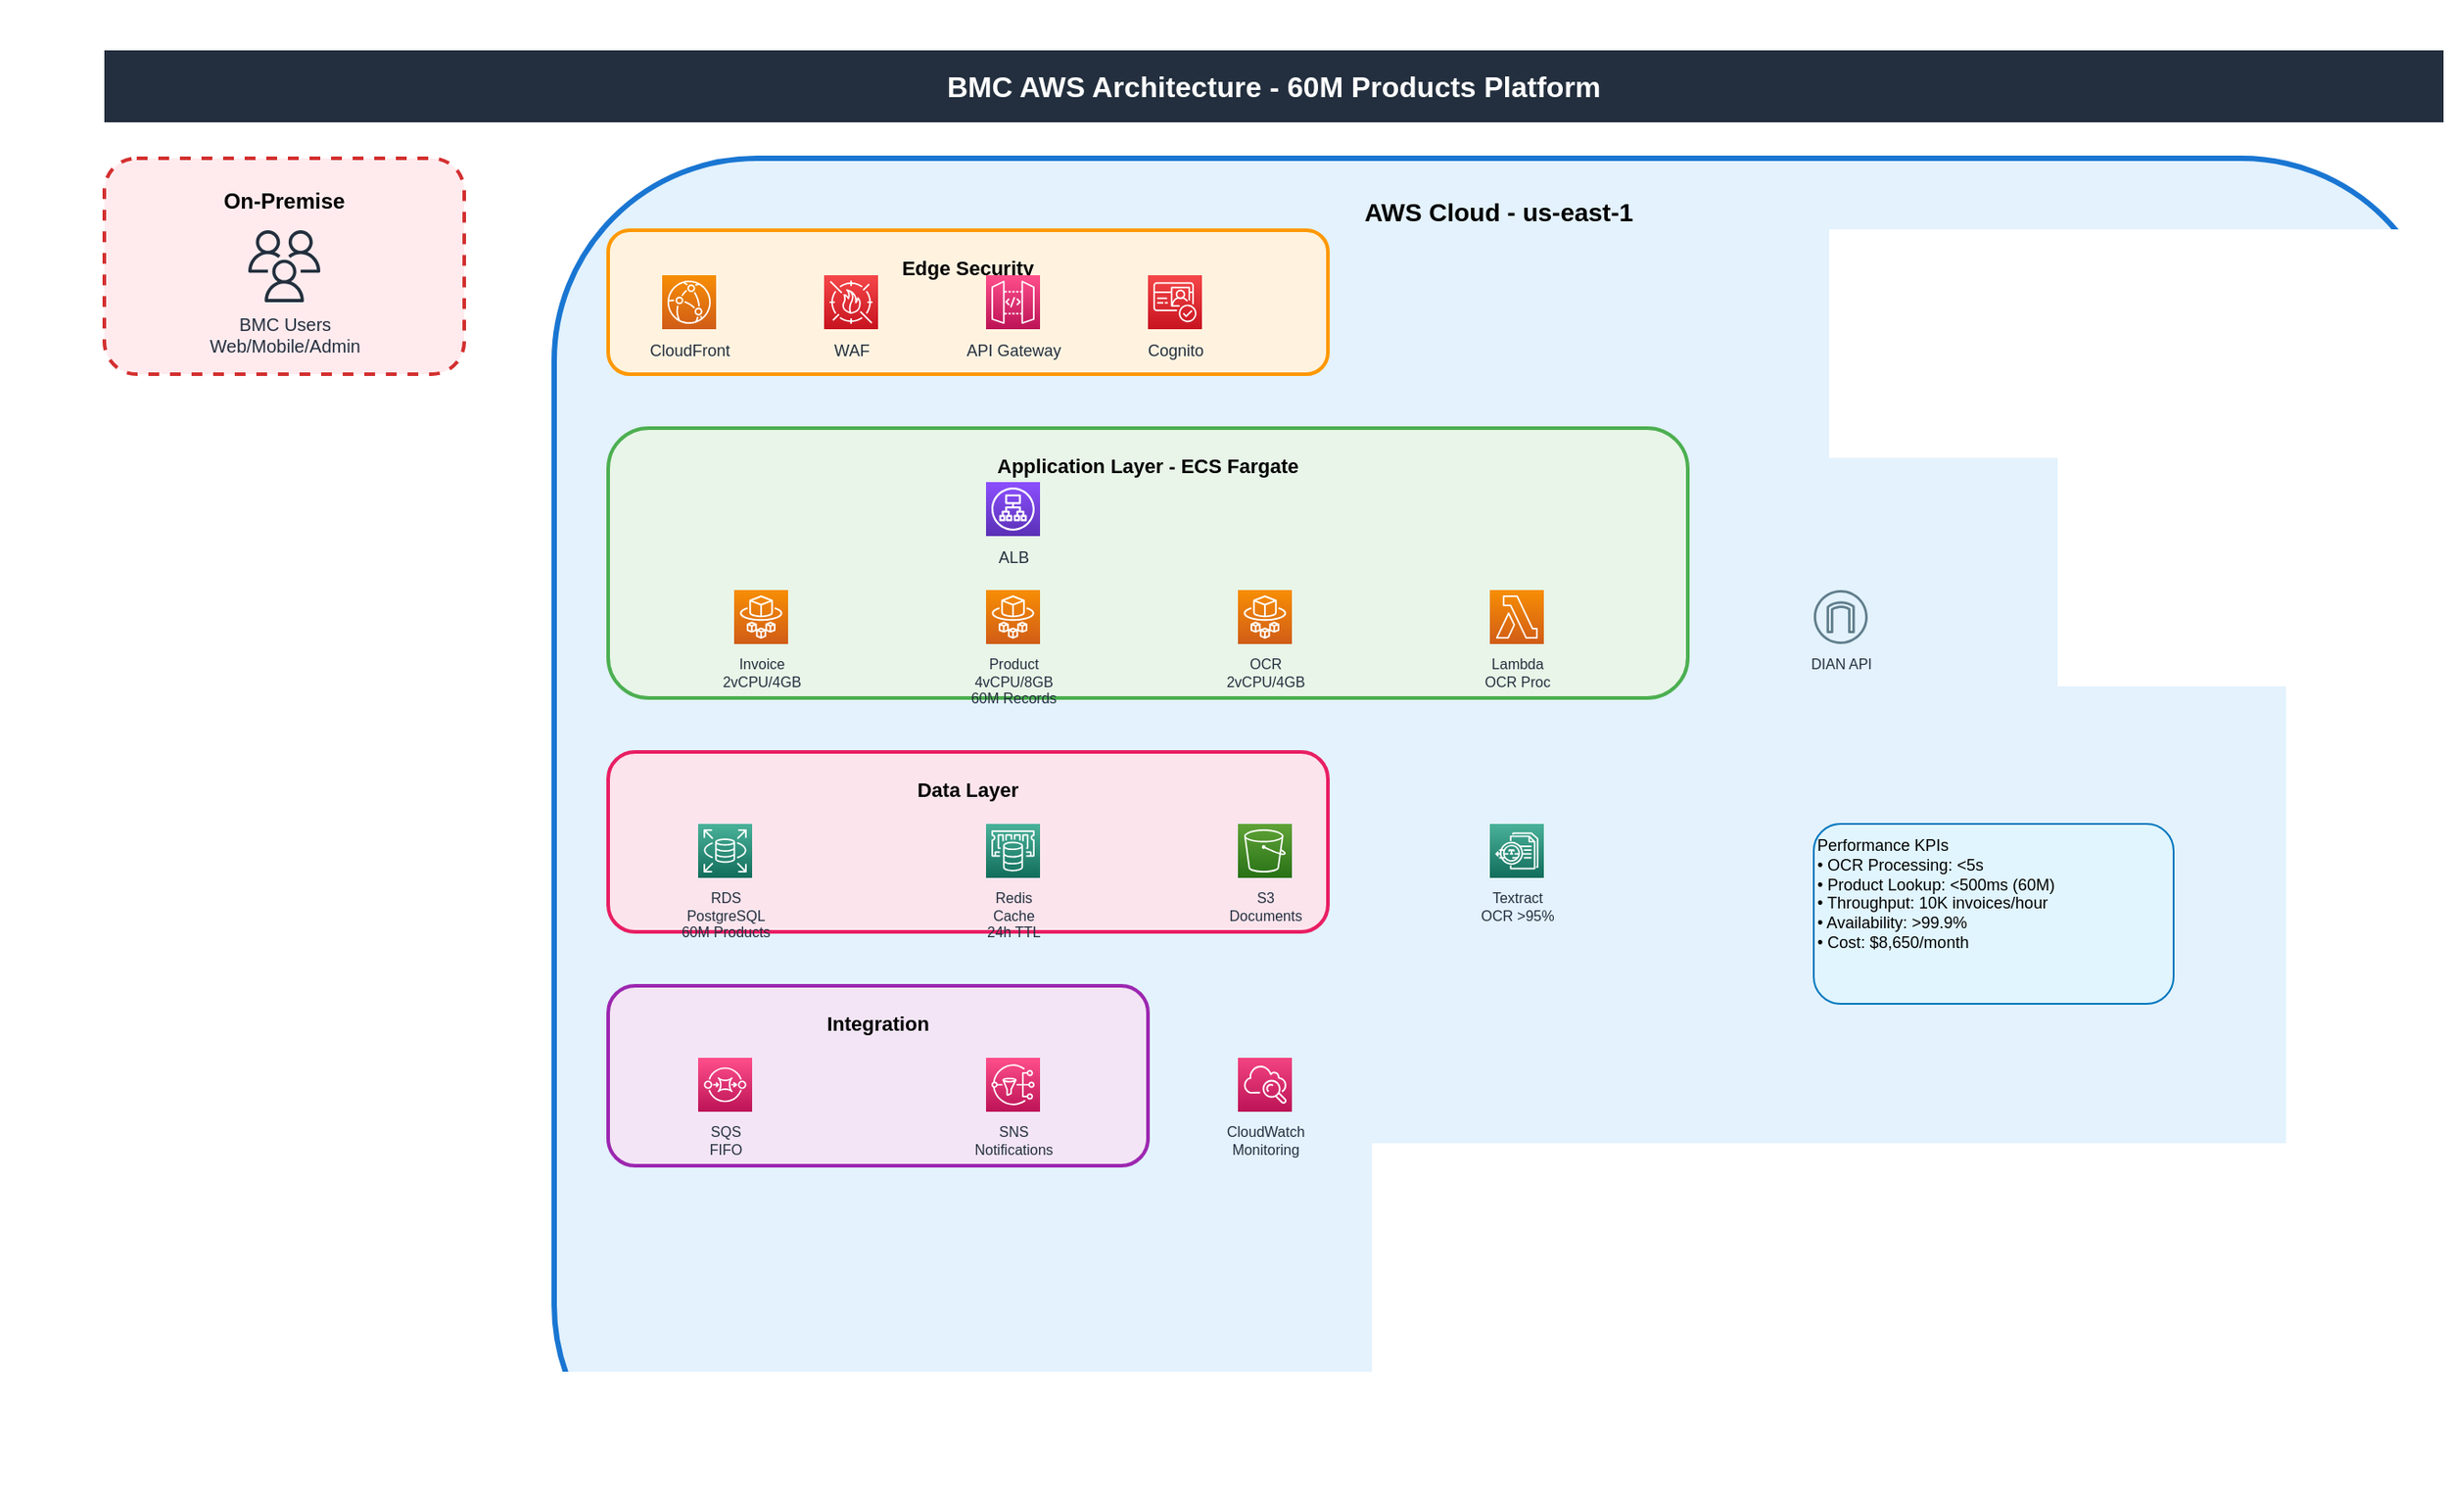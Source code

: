 <mxfile>
  <diagram name="BMC AWS Architecture Complete" id="complete">
    <mxGraphModel dx="1600" dy="900" grid="1" gridSize="10" guides="1" tooltips="1" connect="1" arrows="1" fold="1" page="1" pageScale="1" pageWidth="1400" pageHeight="900">
      <root>
        <mxCell id="0"/>
        <mxCell id="1" parent="0"/>
        
        <!-- Title -->
        <mxCell id="title" value="BMC AWS Architecture - 60M Products Platform" style="rounded=0;whiteSpace=wrap;html=1;fillColor=#232F3E;strokeColor=none;fontColor=#FFFFFF;fontSize=16;fontStyle=1;align=center;" vertex="1" parent="1">
          <mxGeometry x="50" y="20" width="1300" height="40" as="geometry"/>
        </mxCell>
        
        <!-- On-Premise -->
        <mxCell id="onprem" value="On-Premise" style="rounded=1;whiteSpace=wrap;html=1;fillColor=#FFEBEE;strokeColor=#D32F2F;strokeWidth=2;fontSize=12;fontStyle=1;verticalAlign=top;spacingTop=10;dashed=1;" vertex="1" parent="1">
          <mxGeometry x="50" y="80" width="200" height="120" as="geometry"/>
        </mxCell>
        
        <!-- Users -->
        <mxCell id="users" value="BMC Users&#10;Web/Mobile/Admin" style="sketch=0;outlineConnect=0;fontColor=#232F3E;gradientColor=none;fillColor=#232F3D;strokeColor=none;dashed=0;verticalLabelPosition=bottom;verticalAlign=top;align=center;html=1;fontSize=10;fontStyle=0;aspect=fixed;shape=mxgraph.aws4.users;" vertex="1" parent="1">
          <mxGeometry x="130" y="120" width="40" height="40" as="geometry"/>
        </mxCell>
        
        <!-- AWS Cloud -->
        <mxCell id="awscloud" value="AWS Cloud - us-east-1" style="rounded=1;whiteSpace=wrap;html=1;fillColor=#E3F2FD;strokeColor=#1976D2;strokeWidth=3;fontSize=14;fontStyle=1;verticalAlign=top;spacingTop=15;" vertex="1" parent="1">
          <mxGeometry x="300" y="80" width="1050" height="750" as="geometry"/>
        </mxCell>
        
        <!-- Edge Security -->
        <mxCell id="edge" value="Edge Security" style="rounded=1;whiteSpace=wrap;html=1;fillColor=#FFF3E0;strokeColor=#FF9800;strokeWidth=2;fontSize=11;fontStyle=1;verticalAlign=top;spacingTop=8;" vertex="1" parent="1">
          <mxGeometry x="330" y="120" width="400" height="80" as="geometry"/>
        </mxCell>
        
        <!-- CloudFront -->
        <mxCell id="cloudfront" value="CloudFront" style="sketch=0;outlineConnect=0;fontColor=#232F3E;gradientColor=#F78E04;gradientDirection=north;fillColor=#D05C17;strokeColor=#ffffff;dashed=0;verticalLabelPosition=bottom;verticalAlign=top;align=center;html=1;fontSize=9;fontStyle=0;aspect=fixed;shape=mxgraph.aws4.resourceIcon;resIcon=mxgraph.aws4.cloudfront;" vertex="1" parent="1">
          <mxGeometry x="360" y="145" width="30" height="30" as="geometry"/>
        </mxCell>
        
        <!-- WAF -->
        <mxCell id="waf" value="WAF" style="sketch=0;outlineConnect=0;fontColor=#232F3E;gradientColor=#F54749;gradientDirection=north;fillColor=#C7131F;strokeColor=#ffffff;dashed=0;verticalLabelPosition=bottom;verticalAlign=top;align=center;html=1;fontSize=9;fontStyle=0;aspect=fixed;shape=mxgraph.aws4.resourceIcon;resIcon=mxgraph.aws4.waf;" vertex="1" parent="1">
          <mxGeometry x="450" y="145" width="30" height="30" as="geometry"/>
        </mxCell>
        
        <!-- API Gateway -->
        <mxCell id="api" value="API Gateway" style="sketch=0;outlineConnect=0;fontColor=#232F3E;gradientColor=#FF4F8B;gradientDirection=north;fillColor=#BC1356;strokeColor=#ffffff;dashed=0;verticalLabelPosition=bottom;verticalAlign=top;align=center;html=1;fontSize=9;fontStyle=0;aspect=fixed;shape=mxgraph.aws4.resourceIcon;resIcon=mxgraph.aws4.api_gateway;" vertex="1" parent="1">
          <mxGeometry x="540" y="145" width="30" height="30" as="geometry"/>
        </mxCell>
        
        <!-- Cognito -->
        <mxCell id="cognito" value="Cognito" style="sketch=0;outlineConnect=0;fontColor=#232F3E;gradientColor=#F54749;gradientDirection=north;fillColor=#C7131F;strokeColor=#ffffff;dashed=0;verticalLabelPosition=bottom;verticalAlign=top;align=center;html=1;fontSize=9;fontStyle=0;aspect=fixed;shape=mxgraph.aws4.resourceIcon;resIcon=mxgraph.aws4.cognito;" vertex="1" parent="1">
          <mxGeometry x="630" y="145" width="30" height="30" as="geometry"/>
        </mxCell>
        
        <!-- Application Layer -->
        <mxCell id="app" value="Application Layer - ECS Fargate" style="rounded=1;whiteSpace=wrap;html=1;fillColor=#E8F5E8;strokeColor=#4CAF50;strokeWidth=2;fontSize=11;fontStyle=1;verticalAlign=top;spacingTop=8;" vertex="1" parent="1">
          <mxGeometry x="330" y="230" width="600" height="150" as="geometry"/>
        </mxCell>
        
        <!-- ALB -->
        <mxCell id="alb" value="ALB" style="sketch=0;outlineConnect=0;fontColor=#232F3E;gradientColor=#8C4FFF;gradientDirection=north;fillColor=#5A30B5;strokeColor=#ffffff;dashed=0;verticalLabelPosition=bottom;verticalAlign=top;align=center;html=1;fontSize=9;fontStyle=0;aspect=fixed;shape=mxgraph.aws4.resourceIcon;resIcon=mxgraph.aws4.application_load_balancer;" vertex="1" parent="1">
          <mxGeometry x="540" y="260" width="30" height="30" as="geometry"/>
        </mxCell>
        
        <!-- Invoice Service -->
        <mxCell id="invoice" value="Invoice&#10;2vCPU/4GB" style="sketch=0;outlineConnect=0;fontColor=#232F3E;gradientColor=#F78E04;gradientDirection=north;fillColor=#D05C17;strokeColor=#ffffff;dashed=0;verticalLabelPosition=bottom;verticalAlign=top;align=center;html=1;fontSize=8;fontStyle=0;aspect=fixed;shape=mxgraph.aws4.resourceIcon;resIcon=mxgraph.aws4.fargate;" vertex="1" parent="1">
          <mxGeometry x="400" y="320" width="30" height="30" as="geometry"/>
        </mxCell>
        
        <!-- Product Service -->
        <mxCell id="product" value="Product&#10;4vCPU/8GB&#10;60M Records" style="sketch=0;outlineConnect=0;fontColor=#232F3E;gradientColor=#F78E04;gradientDirection=north;fillColor=#D05C17;strokeColor=#ffffff;dashed=0;verticalLabelPosition=bottom;verticalAlign=top;align=center;html=1;fontSize=8;fontStyle=0;aspect=fixed;shape=mxgraph.aws4.resourceIcon;resIcon=mxgraph.aws4.fargate;" vertex="1" parent="1">
          <mxGeometry x="540" y="320" width="30" height="30" as="geometry"/>
        </mxCell>
        
        <!-- OCR Service -->
        <mxCell id="ocr" value="OCR&#10;2vCPU/4GB" style="sketch=0;outlineConnect=0;fontColor=#232F3E;gradientColor=#F78E04;gradientDirection=north;fillColor=#D05C17;strokeColor=#ffffff;dashed=0;verticalLabelPosition=bottom;verticalAlign=top;align=center;html=1;fontSize=8;fontStyle=0;aspect=fixed;shape=mxgraph.aws4.resourceIcon;resIcon=mxgraph.aws4.fargate;" vertex="1" parent="1">
          <mxGeometry x="680" y="320" width="30" height="30" as="geometry"/>
        </mxCell>
        
        <!-- Lambda -->
        <mxCell id="lambda" value="Lambda&#10;OCR Proc" style="sketch=0;outlineConnect=0;fontColor=#232F3E;gradientColor=#F78E04;gradientDirection=north;fillColor=#D05C17;strokeColor=#ffffff;dashed=0;verticalLabelPosition=bottom;verticalAlign=top;align=center;html=1;fontSize=8;fontStyle=0;aspect=fixed;shape=mxgraph.aws4.resourceIcon;resIcon=mxgraph.aws4.lambda;" vertex="1" parent="1">
          <mxGeometry x="820" y="320" width="30" height="30" as="geometry"/>
        </mxCell>
        
        <!-- Data Layer -->
        <mxCell id="data" value="Data Layer" style="rounded=1;whiteSpace=wrap;html=1;fillColor=#FCE4EC;strokeColor=#E91E63;strokeWidth=2;fontSize=11;fontStyle=1;verticalAlign=top;spacingTop=8;" vertex="1" parent="1">
          <mxGeometry x="330" y="410" width="400" height="100" as="geometry"/>
        </mxCell>
        
        <!-- RDS -->
        <mxCell id="rds" value="RDS&#10;PostgreSQL&#10;60M Products" style="sketch=0;outlineConnect=0;fontColor=#232F3E;gradientColor=#4AB29A;gradientDirection=north;fillColor=#116D5B;strokeColor=#ffffff;dashed=0;verticalLabelPosition=bottom;verticalAlign=top;align=center;html=1;fontSize=8;fontStyle=0;aspect=fixed;shape=mxgraph.aws4.resourceIcon;resIcon=mxgraph.aws4.rds;" vertex="1" parent="1">
          <mxGeometry x="380" y="450" width="30" height="30" as="geometry"/>
        </mxCell>
        
        <!-- Redis -->
        <mxCell id="redis" value="Redis&#10;Cache&#10;24h TTL" style="sketch=0;outlineConnect=0;fontColor=#232F3E;gradientColor=#4AB29A;gradientDirection=north;fillColor=#116D5B;strokeColor=#ffffff;dashed=0;verticalLabelPosition=bottom;verticalAlign=top;align=center;html=1;fontSize=8;fontStyle=0;aspect=fixed;shape=mxgraph.aws4.resourceIcon;resIcon=mxgraph.aws4.elasticache;" vertex="1" parent="1">
          <mxGeometry x="540" y="450" width="30" height="30" as="geometry"/>
        </mxCell>
        
        <!-- S3 -->
        <mxCell id="s3" value="S3&#10;Documents" style="sketch=0;outlineConnect=0;fontColor=#232F3E;gradientColor=#60A337;gradientDirection=north;fillColor=#277116;strokeColor=#ffffff;dashed=0;verticalLabelPosition=bottom;verticalAlign=top;align=center;html=1;fontSize=8;fontStyle=0;aspect=fixed;shape=mxgraph.aws4.resourceIcon;resIcon=mxgraph.aws4.s3;" vertex="1" parent="1">
          <mxGeometry x="680" y="450" width="30" height="30" as="geometry"/>
        </mxCell>
        
        <!-- AI/ML -->
        <mxCell id="textract" value="Textract&#10;OCR >95%" style="sketch=0;outlineConnect=0;fontColor=#232F3E;gradientColor=#4AB29A;gradientDirection=north;fillColor=#116D5B;strokeColor=#ffffff;dashed=0;verticalLabelPosition=bottom;verticalAlign=top;align=center;html=1;fontSize=8;fontStyle=0;aspect=fixed;shape=mxgraph.aws4.resourceIcon;resIcon=mxgraph.aws4.textract;" vertex="1" parent="1">
          <mxGeometry x="820" y="450" width="30" height="30" as="geometry"/>
        </mxCell>
        
        <!-- Integration -->
        <mxCell id="integration" value="Integration" style="rounded=1;whiteSpace=wrap;html=1;fillColor=#F3E5F5;strokeColor=#9C27B0;strokeWidth=2;fontSize=11;fontStyle=1;verticalAlign=top;spacingTop=8;" vertex="1" parent="1">
          <mxGeometry x="330" y="540" width="300" height="100" as="geometry"/>
        </mxCell>
        
        <!-- SQS -->
        <mxCell id="sqs" value="SQS&#10;FIFO" style="sketch=0;outlineConnect=0;fontColor=#232F3E;gradientColor=#FF4F8B;gradientDirection=north;fillColor=#BC1356;strokeColor=#ffffff;dashed=0;verticalLabelPosition=bottom;verticalAlign=top;align=center;html=1;fontSize=8;fontStyle=0;aspect=fixed;shape=mxgraph.aws4.resourceIcon;resIcon=mxgraph.aws4.sqs;" vertex="1" parent="1">
          <mxGeometry x="380" y="580" width="30" height="30" as="geometry"/>
        </mxCell>
        
        <!-- SNS -->
        <mxCell id="sns" value="SNS&#10;Notifications" style="sketch=0;outlineConnect=0;fontColor=#232F3E;gradientColor=#FF4F8B;gradientDirection=north;fillColor=#BC1356;strokeColor=#ffffff;dashed=0;verticalLabelPosition=bottom;verticalAlign=top;align=center;html=1;fontSize=8;fontStyle=0;aspect=fixed;shape=mxgraph.aws4.resourceIcon;resIcon=mxgraph.aws4.sns;" vertex="1" parent="1">
          <mxGeometry x="540" y="580" width="30" height="30" as="geometry"/>
        </mxCell>
        
        <!-- Monitoring -->
        <mxCell id="cloudwatch" value="CloudWatch&#10;Monitoring" style="sketch=0;outlineConnect=0;fontColor=#232F3E;gradientColor=#F34482;gradientDirection=north;fillColor=#BC1356;strokeColor=#ffffff;dashed=0;verticalLabelPosition=bottom;verticalAlign=top;align=center;html=1;fontSize=8;fontStyle=0;aspect=fixed;shape=mxgraph.aws4.resourceIcon;resIcon=mxgraph.aws4.cloudwatch;" vertex="1" parent="1">
          <mxGeometry x="680" y="580" width="30" height="30" as="geometry"/>
        </mxCell>
        
        <!-- External -->
        <mxCell id="dian" value="DIAN API" style="sketch=0;outlineConnect=0;fontColor=#232F3E;gradientColor=none;fillColor=#607D8B;strokeColor=none;dashed=0;verticalLabelPosition=bottom;verticalAlign=top;align=center;html=1;fontSize=8;fontStyle=0;aspect=fixed;shape=mxgraph.aws4.internet_gateway;" vertex="1" parent="1">
          <mxGeometry x="1000" y="320" width="30" height="30" as="geometry"/>
        </mxCell>
        
        <!-- Performance Info -->
        <mxCell id="perf" value="Performance KPIs&#10;• OCR Processing: &lt;5s&#10;• Product Lookup: &lt;500ms (60M)&#10;• Throughput: 10K invoices/hour&#10;• Availability: &gt;99.9%&#10;• Cost: $8,650/month" style="rounded=1;whiteSpace=wrap;html=1;fillColor=#E1F5FE;strokeColor=#0277BD;fontSize=9;align=left;verticalAlign=top;" vertex="1" parent="1">
          <mxGeometry x="1000" y="450" width="200" height="100" as="geometry"/>
        </mxCell>
        
        <!-- Connections -->
        <mxCell id="c1" style="endArrow=classic;html=1;rounded=0;strokeColor=#1976D2;strokeWidth=2;" edge="1" parent="1" source="users" target="cloudfront"/>
        <mxCell id="c2" style="endArrow=classic;html=1;rounded=0;strokeColor=#FF9800;strokeWidth=2;" edge="1" parent="1" source="cloudfront" target="waf"/>
        <mxCell id="c3" style="endArrow=classic;html=1;rounded=0;strokeColor=#FF9800;strokeWidth=2;" edge="1" parent="1" source="waf" target="api"/>
        <mxCell id="c4" style="endArrow=classic;html=1;rounded=0;strokeColor=#FF9800;strokeWidth=2;" edge="1" parent="1" source="api" target="cognito"/>
        <mxCell id="c5" style="endArrow=classic;html=1;rounded=0;strokeColor=#4CAF50;strokeWidth=2;" edge="1" parent="1" source="api" target="alb"/>
        <mxCell id="c6" style="endArrow=classic;html=1;rounded=0;strokeColor=#4CAF50;strokeWidth=2;" edge="1" parent="1" source="alb" target="invoice"/>
        <mxCell id="c7" style="endArrow=classic;html=1;rounded=0;strokeColor=#4CAF50;strokeWidth=2;" edge="1" parent="1" source="alb" target="product"/>
        <mxCell id="c8" style="endArrow=classic;html=1;rounded=0;strokeColor=#4CAF50;strokeWidth=2;" edge="1" parent="1" source="alb" target="ocr"/>
        <mxCell id="c9" style="endArrow=classic;html=1;rounded=0;strokeColor=#9C27B0;strokeWidth=2;" edge="1" parent="1" source="product" target="redis"/>
        <mxCell id="c10" style="endArrow=classic;html=1;rounded=0;strokeColor=#9C27B0;strokeWidth=2;" edge="1" parent="1" source="redis" target="rds"/>
        <mxCell id="c11" style="endArrow=classic;html=1;rounded=0;strokeColor=#E91E63;strokeWidth=2;" edge="1" parent="1" source="ocr" target="s3"/>
        <mxCell id="c12" style="endArrow=classic;html=1;rounded=0;strokeColor=#E91E63;strokeWidth=2;" edge="1" parent="1" source="lambda" target="textract"/>
        <mxCell id="c13" style="endArrow=classic;html=1;rounded=0;strokeColor=#607D8B;strokeWidth=2;" edge="1" parent="1" source="product" target="dian"/>
        <mxCell id="c14" style="endArrow=classic;html=1;rounded=0;strokeColor=#9C27B0;strokeWidth=2;" edge="1" parent="1" source="invoice" target="sqs"/>
        <mxCell id="c15" style="endArrow=classic;html=1;rounded=0;strokeColor=#9C27B0;strokeWidth=2;" edge="1" parent="1" source="sqs" target="sns"/>
        <mxCell id="c16" style="endArrow=classic;html=1;rounded=0;strokeColor=#795548;strokeWidth=2;" edge="1" parent="1" source="product" target="cloudwatch"/>
        
      </root>
    </mxGraphModel>
  </diagram>
</mxfile>